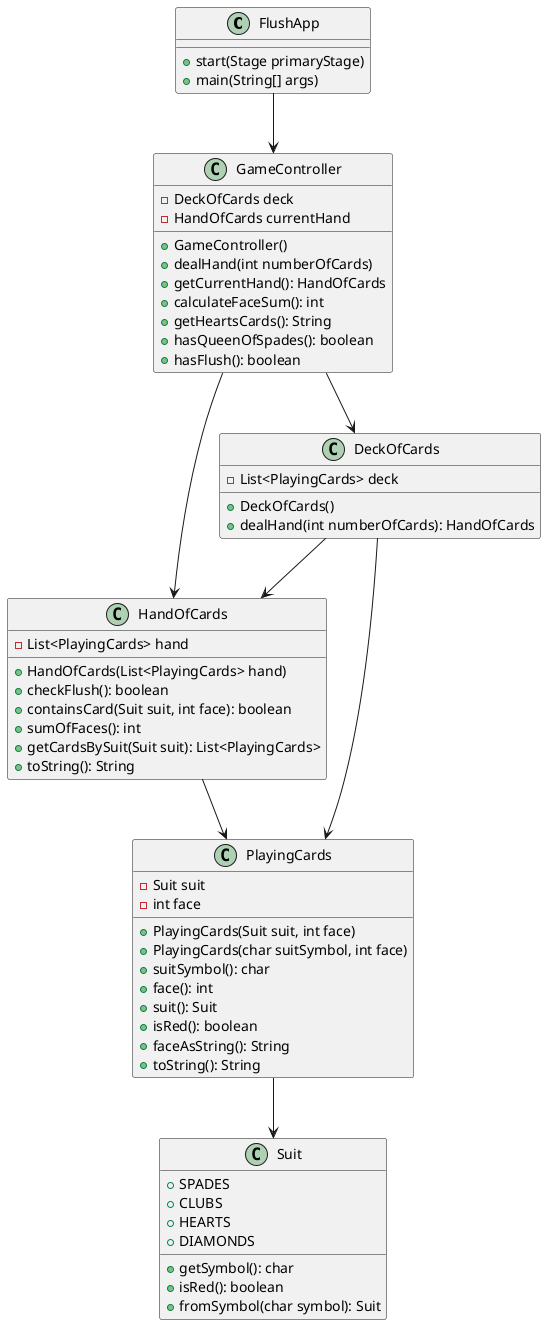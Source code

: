 @startuml
class FlushApp {
  + start(Stage primaryStage)
  + main(String[] args)
}

class GameController {
  - DeckOfCards deck
  - HandOfCards currentHand
  + GameController()
  + dealHand(int numberOfCards)
  + getCurrentHand(): HandOfCards
  + calculateFaceSum(): int
  + getHeartsCards(): String
  + hasQueenOfSpades(): boolean
  + hasFlush(): boolean
}

class DeckOfCards {
  - List<PlayingCards> deck
  + DeckOfCards()
  + dealHand(int numberOfCards): HandOfCards
}

class HandOfCards {
  - List<PlayingCards> hand
  + HandOfCards(List<PlayingCards> hand)
  + checkFlush(): boolean
  + containsCard(Suit suit, int face): boolean
  + sumOfFaces(): int
  + getCardsBySuit(Suit suit): List<PlayingCards>
  + toString(): String
}

class PlayingCards {
  - Suit suit
  - int face
  + PlayingCards(Suit suit, int face)
  + PlayingCards(char suitSymbol, int face)
  + suitSymbol(): char
  + face(): int
  + suit(): Suit
  + isRed(): boolean
  + faceAsString(): String
  + toString(): String
}

class Suit {
  + SPADES
  + CLUBS
  + HEARTS
  + DIAMONDS
  + getSymbol(): char
  + isRed(): boolean
  + fromSymbol(char symbol): Suit
}

FlushApp --> GameController

GameController --> DeckOfCards
GameController --> HandOfCards
DeckOfCards --> PlayingCards
DeckOfCards --> HandOfCards
HandOfCards --> PlayingCards
PlayingCards --> Suit

@enduml